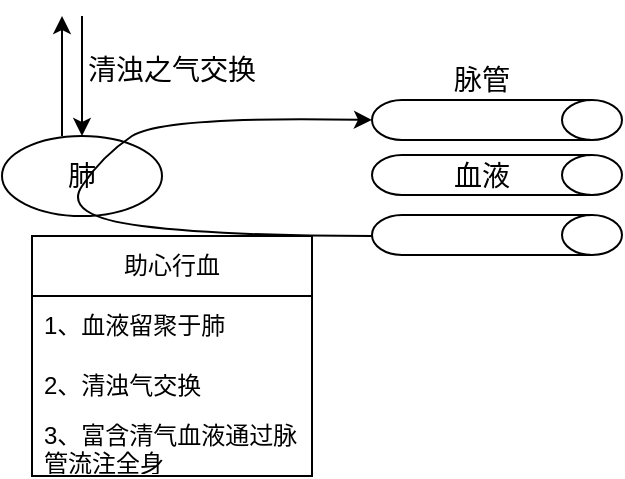 <mxfile version="23.1.6" type="github">
  <diagram name="第 1 页" id="1hLsykektizqz7VEqxnx">
    <mxGraphModel dx="1050" dy="557" grid="1" gridSize="10" guides="1" tooltips="1" connect="1" arrows="1" fold="1" page="1" pageScale="1" pageWidth="827" pageHeight="1169" math="0" shadow="0">
      <root>
        <mxCell id="0" />
        <mxCell id="1" parent="0" />
        <mxCell id="qwoRVTNMz4L9As0gr5nr-1" value="肺" style="ellipse;whiteSpace=wrap;html=1;fontSize=14;" vertex="1" parent="1">
          <mxGeometry x="120" y="160" width="80" height="40" as="geometry" />
        </mxCell>
        <mxCell id="qwoRVTNMz4L9As0gr5nr-5" value="" style="group" vertex="1" connectable="0" parent="1">
          <mxGeometry x="305" y="142" width="125" height="77.5" as="geometry" />
        </mxCell>
        <mxCell id="qwoRVTNMz4L9As0gr5nr-2" value="" style="shape=cylinder3;whiteSpace=wrap;html=1;boundedLbl=1;backgroundOutline=1;size=15;rotation=90;" vertex="1" parent="qwoRVTNMz4L9As0gr5nr-5">
          <mxGeometry x="52.5" y="-52.5" width="20" height="125" as="geometry" />
        </mxCell>
        <mxCell id="qwoRVTNMz4L9As0gr5nr-3" value="" style="shape=cylinder3;whiteSpace=wrap;html=1;boundedLbl=1;backgroundOutline=1;size=15;rotation=90;" vertex="1" parent="qwoRVTNMz4L9As0gr5nr-5">
          <mxGeometry x="52.5" y="-25" width="20" height="125" as="geometry" />
        </mxCell>
        <mxCell id="qwoRVTNMz4L9As0gr5nr-4" value="" style="shape=cylinder3;whiteSpace=wrap;html=1;boundedLbl=1;backgroundOutline=1;size=15;rotation=90;" vertex="1" parent="qwoRVTNMz4L9As0gr5nr-5">
          <mxGeometry x="52.5" y="5" width="20" height="125" as="geometry" />
        </mxCell>
        <mxCell id="qwoRVTNMz4L9As0gr5nr-13" value="血液" style="text;html=1;align=center;verticalAlign=middle;whiteSpace=wrap;rounded=0;fontSize=14;" vertex="1" parent="qwoRVTNMz4L9As0gr5nr-5">
          <mxGeometry x="25" y="23" width="60" height="30" as="geometry" />
        </mxCell>
        <mxCell id="qwoRVTNMz4L9As0gr5nr-7" value="脉管" style="text;html=1;align=center;verticalAlign=middle;whiteSpace=wrap;rounded=0;fontSize=14;" vertex="1" parent="1">
          <mxGeometry x="330" y="117" width="60" height="30" as="geometry" />
        </mxCell>
        <mxCell id="qwoRVTNMz4L9As0gr5nr-8" value="" style="endArrow=classic;html=1;rounded=0;" edge="1" parent="1">
          <mxGeometry width="50" height="50" relative="1" as="geometry">
            <mxPoint x="150" y="160" as="sourcePoint" />
            <mxPoint x="150" y="100" as="targetPoint" />
          </mxGeometry>
        </mxCell>
        <mxCell id="qwoRVTNMz4L9As0gr5nr-9" value="" style="endArrow=classic;html=1;rounded=0;" edge="1" parent="1" target="qwoRVTNMz4L9As0gr5nr-1">
          <mxGeometry width="50" height="50" relative="1" as="geometry">
            <mxPoint x="160" y="100" as="sourcePoint" />
            <mxPoint x="220" y="70" as="targetPoint" />
          </mxGeometry>
        </mxCell>
        <mxCell id="qwoRVTNMz4L9As0gr5nr-10" value="清浊之气交换" style="text;html=1;align=center;verticalAlign=middle;whiteSpace=wrap;rounded=0;fontSize=14;" vertex="1" parent="1">
          <mxGeometry x="160" y="112" width="90" height="30" as="geometry" />
        </mxCell>
        <mxCell id="qwoRVTNMz4L9As0gr5nr-18" value="助心行血" style="swimlane;fontStyle=0;childLayout=stackLayout;horizontal=1;startSize=30;horizontalStack=0;resizeParent=1;resizeParentMax=0;resizeLast=0;collapsible=1;marginBottom=0;whiteSpace=wrap;html=1;" vertex="1" parent="1">
          <mxGeometry x="135" y="210" width="140" height="120" as="geometry" />
        </mxCell>
        <mxCell id="qwoRVTNMz4L9As0gr5nr-19" value="1、血液留聚于肺" style="text;strokeColor=none;fillColor=none;align=left;verticalAlign=middle;spacingLeft=4;spacingRight=4;overflow=hidden;points=[[0,0.5],[1,0.5]];portConstraint=eastwest;rotatable=0;whiteSpace=wrap;html=1;" vertex="1" parent="qwoRVTNMz4L9As0gr5nr-18">
          <mxGeometry y="30" width="140" height="30" as="geometry" />
        </mxCell>
        <mxCell id="qwoRVTNMz4L9As0gr5nr-20" value="2、清浊气交换" style="text;strokeColor=none;fillColor=none;align=left;verticalAlign=middle;spacingLeft=4;spacingRight=4;overflow=hidden;points=[[0,0.5],[1,0.5]];portConstraint=eastwest;rotatable=0;whiteSpace=wrap;html=1;" vertex="1" parent="qwoRVTNMz4L9As0gr5nr-18">
          <mxGeometry y="60" width="140" height="30" as="geometry" />
        </mxCell>
        <mxCell id="qwoRVTNMz4L9As0gr5nr-21" value="3、富含清气血液通过脉管流注全身" style="text;strokeColor=none;fillColor=none;align=left;verticalAlign=middle;spacingLeft=4;spacingRight=4;overflow=hidden;points=[[0,0.5],[1,0.5]];portConstraint=eastwest;rotatable=0;whiteSpace=wrap;html=1;" vertex="1" parent="qwoRVTNMz4L9As0gr5nr-18">
          <mxGeometry y="90" width="140" height="30" as="geometry" />
        </mxCell>
        <mxCell id="qwoRVTNMz4L9As0gr5nr-12" value="" style="curved=1;endArrow=classic;html=1;rounded=0;entryX=0.5;entryY=1;entryDx=0;entryDy=0;entryPerimeter=0;" edge="1" parent="1" target="qwoRVTNMz4L9As0gr5nr-2">
          <mxGeometry width="50" height="50" relative="1" as="geometry">
            <mxPoint x="305" y="210" as="sourcePoint" />
            <mxPoint x="140" y="260" as="targetPoint" />
            <Array as="points">
              <mxPoint x="230" y="210" />
              <mxPoint x="150" y="200" />
              <mxPoint x="170" y="170" />
              <mxPoint x="200" y="150" />
            </Array>
          </mxGeometry>
        </mxCell>
      </root>
    </mxGraphModel>
  </diagram>
</mxfile>
